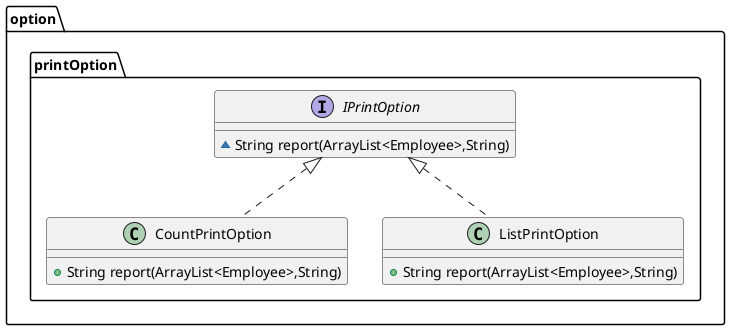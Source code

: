 @startuml
class option.printOption.CountPrintOption {
+ String report(ArrayList<Employee>,String)
}
class option.printOption.ListPrintOption {
+ String report(ArrayList<Employee>,String)
}
interface option.printOption.IPrintOption {
~ String report(ArrayList<Employee>,String)
}


option.printOption.IPrintOption <|.. option.printOption.CountPrintOption
option.printOption.IPrintOption <|.. option.printOption.ListPrintOption
@enduml